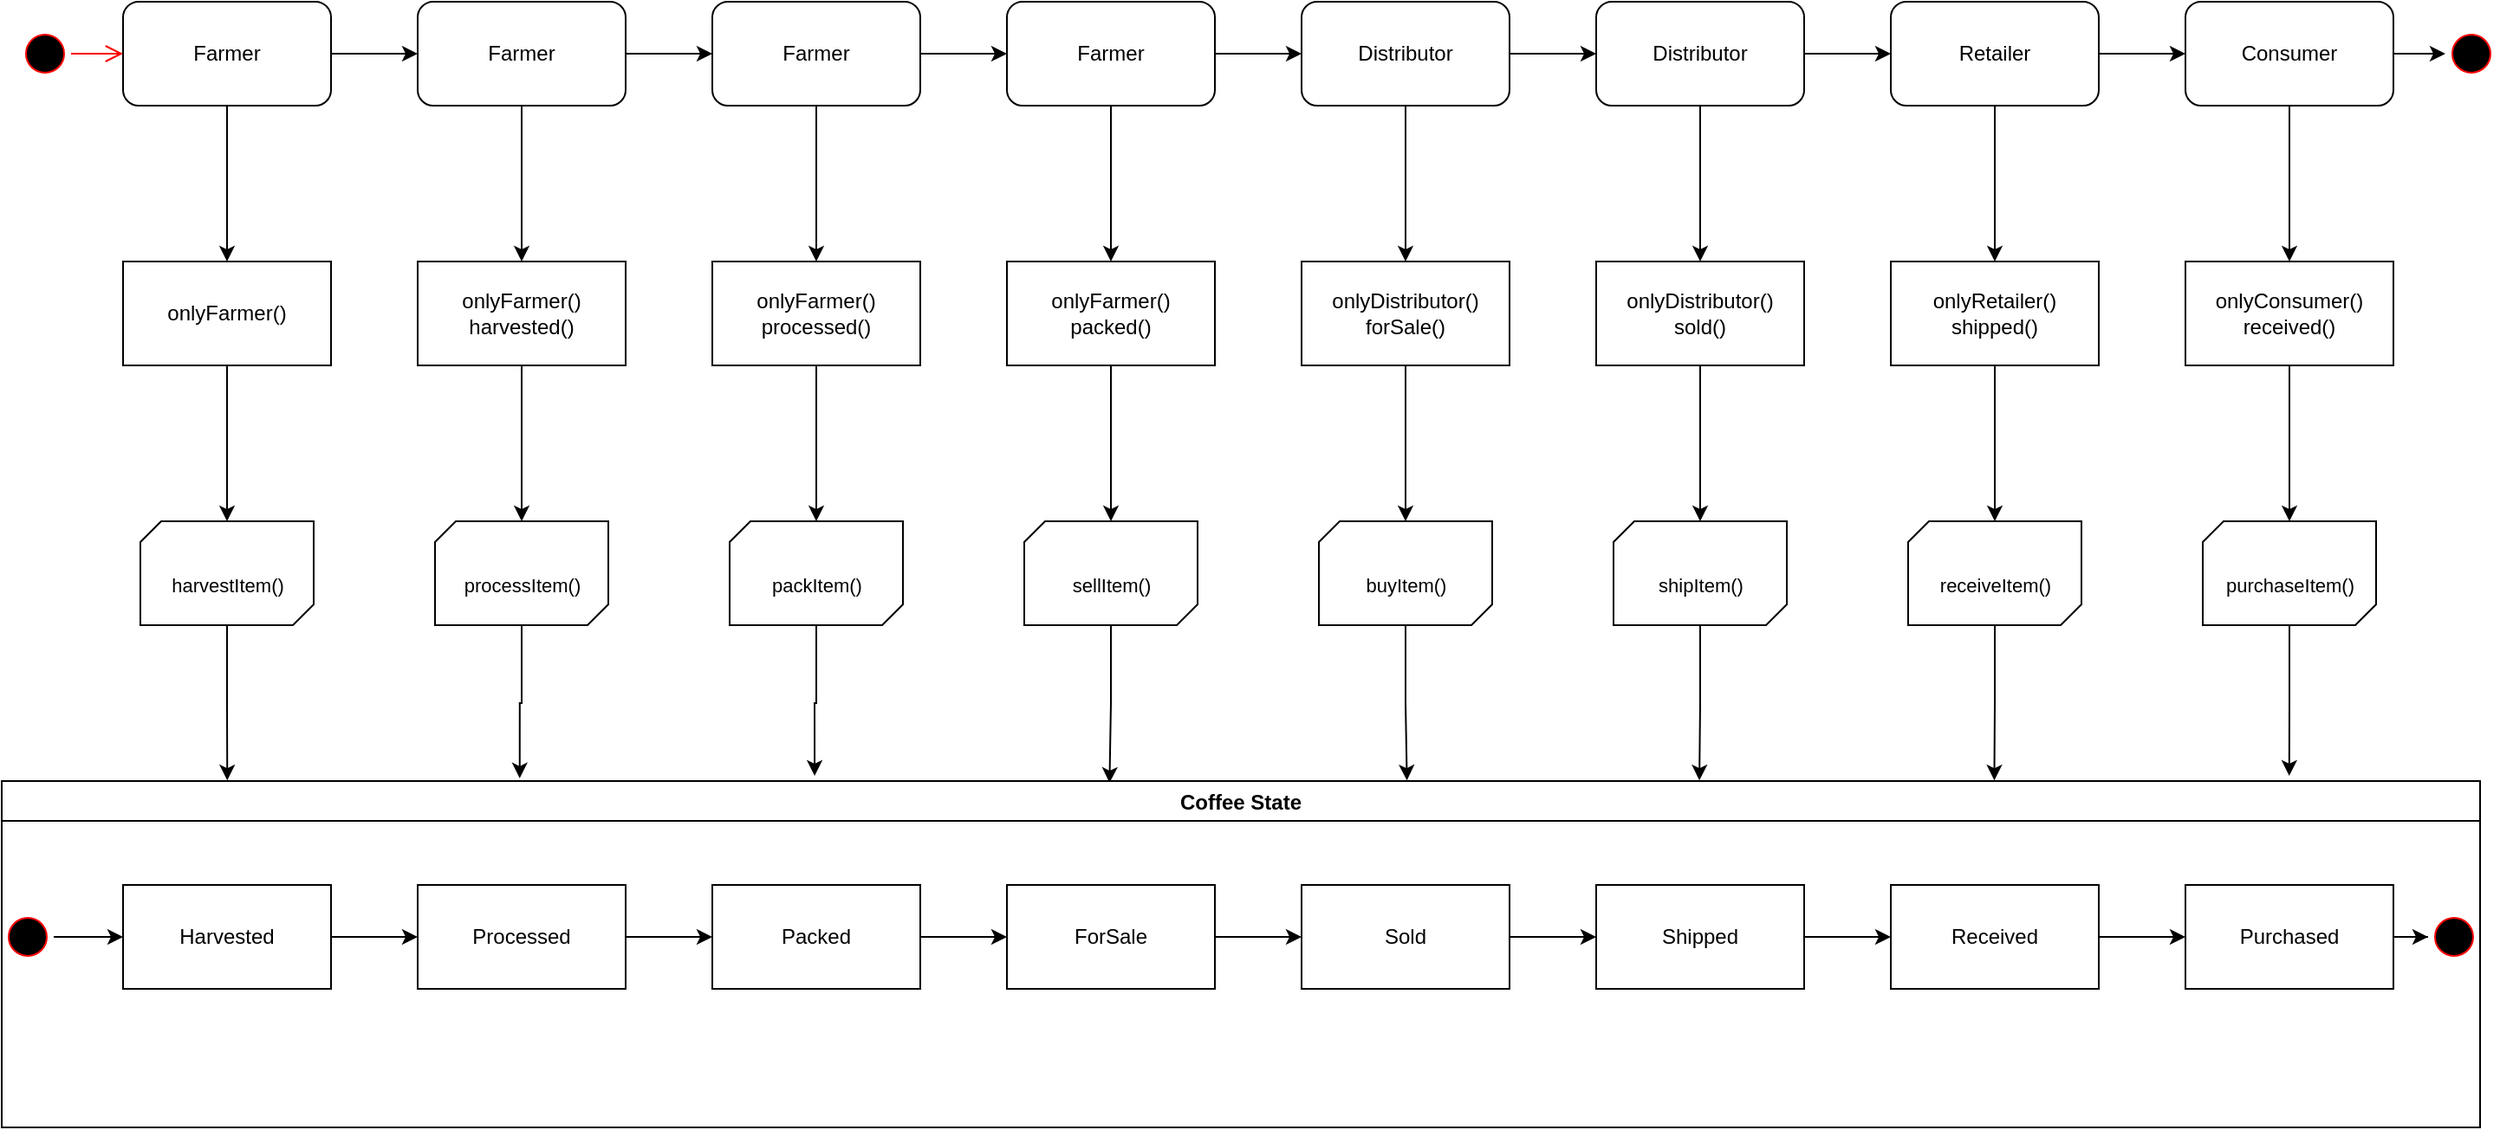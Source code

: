 <mxfile version="20.0.4" type="device"><diagram id="yYa4AWM4HHA2UmZr0HyQ" name="Page-1"><mxGraphModel dx="1476" dy="828" grid="0" gridSize="10" guides="1" tooltips="1" connect="1" arrows="1" fold="1" page="0" pageScale="1" pageWidth="850" pageHeight="1100" math="0" shadow="0"><root><mxCell id="0"/><mxCell id="1" parent="0"/><mxCell id="NcAbOJ56fvyjeW9e_mpx-53" style="edgeStyle=orthogonalEdgeStyle;rounded=0;orthogonalLoop=1;jettySize=auto;html=1;entryX=0;entryY=0.5;entryDx=0;entryDy=0;" edge="1" parent="1" source="NcAbOJ56fvyjeW9e_mpx-1" target="NcAbOJ56fvyjeW9e_mpx-3"><mxGeometry relative="1" as="geometry"/></mxCell><mxCell id="NcAbOJ56fvyjeW9e_mpx-60" style="edgeStyle=orthogonalEdgeStyle;rounded=0;orthogonalLoop=1;jettySize=auto;html=1;entryX=0.5;entryY=0;entryDx=0;entryDy=0;" edge="1" parent="1" source="NcAbOJ56fvyjeW9e_mpx-1" target="NcAbOJ56fvyjeW9e_mpx-10"><mxGeometry relative="1" as="geometry"/></mxCell><mxCell id="NcAbOJ56fvyjeW9e_mpx-1" value="Farmer" style="rounded=1;whiteSpace=wrap;html=1;" vertex="1" parent="1"><mxGeometry x="160" y="140" width="120" height="60" as="geometry"/></mxCell><mxCell id="NcAbOJ56fvyjeW9e_mpx-56" style="edgeStyle=orthogonalEdgeStyle;rounded=0;orthogonalLoop=1;jettySize=auto;html=1;entryX=0;entryY=0.5;entryDx=0;entryDy=0;" edge="1" parent="1" source="NcAbOJ56fvyjeW9e_mpx-2" target="NcAbOJ56fvyjeW9e_mpx-6"><mxGeometry relative="1" as="geometry"/></mxCell><mxCell id="NcAbOJ56fvyjeW9e_mpx-63" style="edgeStyle=orthogonalEdgeStyle;rounded=0;orthogonalLoop=1;jettySize=auto;html=1;entryX=0.5;entryY=0;entryDx=0;entryDy=0;" edge="1" parent="1" source="NcAbOJ56fvyjeW9e_mpx-2" target="NcAbOJ56fvyjeW9e_mpx-13"><mxGeometry relative="1" as="geometry"/></mxCell><mxCell id="NcAbOJ56fvyjeW9e_mpx-2" value="Farmer" style="rounded=1;whiteSpace=wrap;html=1;" vertex="1" parent="1"><mxGeometry x="670" y="140" width="120" height="60" as="geometry"/></mxCell><mxCell id="NcAbOJ56fvyjeW9e_mpx-54" style="edgeStyle=orthogonalEdgeStyle;rounded=0;orthogonalLoop=1;jettySize=auto;html=1;entryX=0;entryY=0.5;entryDx=0;entryDy=0;" edge="1" parent="1" source="NcAbOJ56fvyjeW9e_mpx-3" target="NcAbOJ56fvyjeW9e_mpx-7"><mxGeometry relative="1" as="geometry"/></mxCell><mxCell id="NcAbOJ56fvyjeW9e_mpx-61" style="edgeStyle=orthogonalEdgeStyle;rounded=0;orthogonalLoop=1;jettySize=auto;html=1;entryX=0.5;entryY=0;entryDx=0;entryDy=0;" edge="1" parent="1" source="NcAbOJ56fvyjeW9e_mpx-3" target="NcAbOJ56fvyjeW9e_mpx-11"><mxGeometry relative="1" as="geometry"/></mxCell><mxCell id="NcAbOJ56fvyjeW9e_mpx-3" value="Farmer" style="rounded=1;whiteSpace=wrap;html=1;" vertex="1" parent="1"><mxGeometry x="330" y="140" width="120" height="60" as="geometry"/></mxCell><mxCell id="NcAbOJ56fvyjeW9e_mpx-67" style="edgeStyle=orthogonalEdgeStyle;rounded=0;orthogonalLoop=1;jettySize=auto;html=1;entryX=0.5;entryY=0;entryDx=0;entryDy=0;" edge="1" parent="1" source="NcAbOJ56fvyjeW9e_mpx-4" target="NcAbOJ56fvyjeW9e_mpx-17"><mxGeometry relative="1" as="geometry"/></mxCell><mxCell id="NcAbOJ56fvyjeW9e_mpx-4" value="Consumer" style="rounded=1;whiteSpace=wrap;html=1;" vertex="1" parent="1"><mxGeometry x="1350" y="140" width="120" height="60" as="geometry"/></mxCell><mxCell id="NcAbOJ56fvyjeW9e_mpx-59" style="edgeStyle=orthogonalEdgeStyle;rounded=0;orthogonalLoop=1;jettySize=auto;html=1;entryX=0;entryY=0.5;entryDx=0;entryDy=0;" edge="1" parent="1" source="NcAbOJ56fvyjeW9e_mpx-5" target="NcAbOJ56fvyjeW9e_mpx-4"><mxGeometry relative="1" as="geometry"/></mxCell><mxCell id="NcAbOJ56fvyjeW9e_mpx-66" style="edgeStyle=orthogonalEdgeStyle;rounded=0;orthogonalLoop=1;jettySize=auto;html=1;entryX=0.5;entryY=0;entryDx=0;entryDy=0;" edge="1" parent="1" source="NcAbOJ56fvyjeW9e_mpx-5" target="NcAbOJ56fvyjeW9e_mpx-16"><mxGeometry relative="1" as="geometry"/></mxCell><mxCell id="NcAbOJ56fvyjeW9e_mpx-5" value="Retailer" style="rounded=1;whiteSpace=wrap;html=1;" vertex="1" parent="1"><mxGeometry x="1180" y="140" width="120" height="60" as="geometry"/></mxCell><mxCell id="NcAbOJ56fvyjeW9e_mpx-57" style="edgeStyle=orthogonalEdgeStyle;rounded=0;orthogonalLoop=1;jettySize=auto;html=1;entryX=0;entryY=0.5;entryDx=0;entryDy=0;" edge="1" parent="1" source="NcAbOJ56fvyjeW9e_mpx-6" target="NcAbOJ56fvyjeW9e_mpx-8"><mxGeometry relative="1" as="geometry"/></mxCell><mxCell id="NcAbOJ56fvyjeW9e_mpx-64" style="edgeStyle=orthogonalEdgeStyle;rounded=0;orthogonalLoop=1;jettySize=auto;html=1;entryX=0.5;entryY=0;entryDx=0;entryDy=0;" edge="1" parent="1" source="NcAbOJ56fvyjeW9e_mpx-6" target="NcAbOJ56fvyjeW9e_mpx-14"><mxGeometry relative="1" as="geometry"/></mxCell><mxCell id="NcAbOJ56fvyjeW9e_mpx-6" value="Distributor" style="rounded=1;whiteSpace=wrap;html=1;" vertex="1" parent="1"><mxGeometry x="840" y="140" width="120" height="60" as="geometry"/></mxCell><mxCell id="NcAbOJ56fvyjeW9e_mpx-55" style="edgeStyle=orthogonalEdgeStyle;rounded=0;orthogonalLoop=1;jettySize=auto;html=1;entryX=0;entryY=0.5;entryDx=0;entryDy=0;" edge="1" parent="1" source="NcAbOJ56fvyjeW9e_mpx-7" target="NcAbOJ56fvyjeW9e_mpx-2"><mxGeometry relative="1" as="geometry"/></mxCell><mxCell id="NcAbOJ56fvyjeW9e_mpx-62" style="edgeStyle=orthogonalEdgeStyle;rounded=0;orthogonalLoop=1;jettySize=auto;html=1;entryX=0.5;entryY=0;entryDx=0;entryDy=0;" edge="1" parent="1" source="NcAbOJ56fvyjeW9e_mpx-7" target="NcAbOJ56fvyjeW9e_mpx-12"><mxGeometry relative="1" as="geometry"/></mxCell><mxCell id="NcAbOJ56fvyjeW9e_mpx-7" value="Farmer" style="rounded=1;whiteSpace=wrap;html=1;" vertex="1" parent="1"><mxGeometry x="500" y="140" width="120" height="60" as="geometry"/></mxCell><mxCell id="NcAbOJ56fvyjeW9e_mpx-58" style="edgeStyle=orthogonalEdgeStyle;rounded=0;orthogonalLoop=1;jettySize=auto;html=1;entryX=0;entryY=0.5;entryDx=0;entryDy=0;" edge="1" parent="1" source="NcAbOJ56fvyjeW9e_mpx-8" target="NcAbOJ56fvyjeW9e_mpx-5"><mxGeometry relative="1" as="geometry"/></mxCell><mxCell id="NcAbOJ56fvyjeW9e_mpx-65" style="edgeStyle=orthogonalEdgeStyle;rounded=0;orthogonalLoop=1;jettySize=auto;html=1;entryX=0.5;entryY=0;entryDx=0;entryDy=0;" edge="1" parent="1" source="NcAbOJ56fvyjeW9e_mpx-8" target="NcAbOJ56fvyjeW9e_mpx-15"><mxGeometry relative="1" as="geometry"/></mxCell><mxCell id="NcAbOJ56fvyjeW9e_mpx-8" value="Distributor" style="rounded=1;whiteSpace=wrap;html=1;" vertex="1" parent="1"><mxGeometry x="1010" y="140" width="120" height="60" as="geometry"/></mxCell><mxCell id="NcAbOJ56fvyjeW9e_mpx-68" style="edgeStyle=orthogonalEdgeStyle;rounded=0;orthogonalLoop=1;jettySize=auto;html=1;entryX=0.5;entryY=0;entryDx=0;entryDy=0;entryPerimeter=0;" edge="1" parent="1" source="NcAbOJ56fvyjeW9e_mpx-10" target="NcAbOJ56fvyjeW9e_mpx-18"><mxGeometry relative="1" as="geometry"/></mxCell><mxCell id="NcAbOJ56fvyjeW9e_mpx-10" value="onlyFarmer()" style="rounded=0;whiteSpace=wrap;html=1;" vertex="1" parent="1"><mxGeometry x="160" y="290" width="120" height="60" as="geometry"/></mxCell><mxCell id="NcAbOJ56fvyjeW9e_mpx-69" style="edgeStyle=orthogonalEdgeStyle;rounded=0;orthogonalLoop=1;jettySize=auto;html=1;entryX=0.5;entryY=0;entryDx=0;entryDy=0;entryPerimeter=0;" edge="1" parent="1" source="NcAbOJ56fvyjeW9e_mpx-11" target="NcAbOJ56fvyjeW9e_mpx-19"><mxGeometry relative="1" as="geometry"/></mxCell><mxCell id="NcAbOJ56fvyjeW9e_mpx-11" value="onlyFarmer()&lt;br&gt;harvested()" style="rounded=0;whiteSpace=wrap;html=1;" vertex="1" parent="1"><mxGeometry x="330" y="290" width="120" height="60" as="geometry"/></mxCell><mxCell id="NcAbOJ56fvyjeW9e_mpx-70" style="edgeStyle=orthogonalEdgeStyle;rounded=0;orthogonalLoop=1;jettySize=auto;html=1;entryX=0.5;entryY=0;entryDx=0;entryDy=0;entryPerimeter=0;" edge="1" parent="1" source="NcAbOJ56fvyjeW9e_mpx-12" target="NcAbOJ56fvyjeW9e_mpx-20"><mxGeometry relative="1" as="geometry"/></mxCell><mxCell id="NcAbOJ56fvyjeW9e_mpx-12" value="onlyFarmer()&lt;br&gt;processed()" style="rounded=0;whiteSpace=wrap;html=1;" vertex="1" parent="1"><mxGeometry x="500" y="290" width="120" height="60" as="geometry"/></mxCell><mxCell id="NcAbOJ56fvyjeW9e_mpx-36" value="" style="edgeStyle=orthogonalEdgeStyle;rounded=0;orthogonalLoop=1;jettySize=auto;html=1;" edge="1" parent="1" source="NcAbOJ56fvyjeW9e_mpx-13" target="NcAbOJ56fvyjeW9e_mpx-21"><mxGeometry relative="1" as="geometry"/></mxCell><mxCell id="NcAbOJ56fvyjeW9e_mpx-13" value="onlyFarmer()&lt;br&gt;packed()" style="rounded=0;whiteSpace=wrap;html=1;" vertex="1" parent="1"><mxGeometry x="670" y="290" width="120" height="60" as="geometry"/></mxCell><mxCell id="NcAbOJ56fvyjeW9e_mpx-71" style="edgeStyle=orthogonalEdgeStyle;rounded=0;orthogonalLoop=1;jettySize=auto;html=1;entryX=0.5;entryY=0;entryDx=0;entryDy=0;entryPerimeter=0;" edge="1" parent="1" source="NcAbOJ56fvyjeW9e_mpx-14" target="NcAbOJ56fvyjeW9e_mpx-22"><mxGeometry relative="1" as="geometry"/></mxCell><mxCell id="NcAbOJ56fvyjeW9e_mpx-14" value="onlyDistributor()&lt;br&gt;forSale()" style="rounded=0;whiteSpace=wrap;html=1;" vertex="1" parent="1"><mxGeometry x="840" y="290" width="120" height="60" as="geometry"/></mxCell><mxCell id="NcAbOJ56fvyjeW9e_mpx-72" style="edgeStyle=orthogonalEdgeStyle;rounded=0;orthogonalLoop=1;jettySize=auto;html=1;entryX=0.5;entryY=0;entryDx=0;entryDy=0;entryPerimeter=0;" edge="1" parent="1" source="NcAbOJ56fvyjeW9e_mpx-15" target="NcAbOJ56fvyjeW9e_mpx-23"><mxGeometry relative="1" as="geometry"/></mxCell><mxCell id="NcAbOJ56fvyjeW9e_mpx-15" value="onlyDistributor()&lt;br&gt;sold()" style="rounded=0;whiteSpace=wrap;html=1;" vertex="1" parent="1"><mxGeometry x="1010" y="290" width="120" height="60" as="geometry"/></mxCell><mxCell id="NcAbOJ56fvyjeW9e_mpx-73" style="edgeStyle=orthogonalEdgeStyle;rounded=0;orthogonalLoop=1;jettySize=auto;html=1;entryX=0.5;entryY=0;entryDx=0;entryDy=0;entryPerimeter=0;" edge="1" parent="1" source="NcAbOJ56fvyjeW9e_mpx-16" target="NcAbOJ56fvyjeW9e_mpx-24"><mxGeometry relative="1" as="geometry"/></mxCell><mxCell id="NcAbOJ56fvyjeW9e_mpx-16" value="onlyRetailer()&lt;br&gt;shipped()" style="rounded=0;whiteSpace=wrap;html=1;" vertex="1" parent="1"><mxGeometry x="1180" y="290" width="120" height="60" as="geometry"/></mxCell><mxCell id="NcAbOJ56fvyjeW9e_mpx-74" style="edgeStyle=orthogonalEdgeStyle;rounded=0;orthogonalLoop=1;jettySize=auto;html=1;entryX=0.5;entryY=0;entryDx=0;entryDy=0;entryPerimeter=0;" edge="1" parent="1" source="NcAbOJ56fvyjeW9e_mpx-17" target="NcAbOJ56fvyjeW9e_mpx-25"><mxGeometry relative="1" as="geometry"/></mxCell><mxCell id="NcAbOJ56fvyjeW9e_mpx-17" value="onlyConsumer()&lt;br&gt;received()" style="rounded=0;whiteSpace=wrap;html=1;" vertex="1" parent="1"><mxGeometry x="1350" y="290" width="120" height="60" as="geometry"/></mxCell><mxCell id="NcAbOJ56fvyjeW9e_mpx-37" style="edgeStyle=orthogonalEdgeStyle;rounded=0;orthogonalLoop=1;jettySize=auto;html=1;entryX=0.091;entryY=-0.002;entryDx=0;entryDy=0;entryPerimeter=0;" edge="1" parent="1" source="NcAbOJ56fvyjeW9e_mpx-18" target="NcAbOJ56fvyjeW9e_mpx-26"><mxGeometry relative="1" as="geometry"/></mxCell><mxCell id="NcAbOJ56fvyjeW9e_mpx-18" value="&lt;span style=&quot;font-size: 11px; background-color: rgb(255, 255, 255);&quot;&gt;harvestItem()&lt;/span&gt;" style="verticalLabelPosition=center;verticalAlign=center;html=1;shape=mxgraph.basic.diag_snip_rect;dx=6;" vertex="1" parent="1"><mxGeometry x="170" y="440" width="100" height="60" as="geometry"/></mxCell><mxCell id="NcAbOJ56fvyjeW9e_mpx-38" style="edgeStyle=orthogonalEdgeStyle;rounded=0;orthogonalLoop=1;jettySize=auto;html=1;entryX=0.209;entryY=-0.008;entryDx=0;entryDy=0;entryPerimeter=0;" edge="1" parent="1" source="NcAbOJ56fvyjeW9e_mpx-19" target="NcAbOJ56fvyjeW9e_mpx-26"><mxGeometry relative="1" as="geometry"/></mxCell><mxCell id="NcAbOJ56fvyjeW9e_mpx-19" value="&lt;span style=&quot;font-size: 11px; background-color: rgb(255, 255, 255);&quot;&gt;processItem()&lt;/span&gt;" style="verticalLabelPosition=center;verticalAlign=center;html=1;shape=mxgraph.basic.diag_snip_rect;dx=6;" vertex="1" parent="1"><mxGeometry x="340" y="440" width="100" height="60" as="geometry"/></mxCell><mxCell id="NcAbOJ56fvyjeW9e_mpx-39" style="edgeStyle=orthogonalEdgeStyle;rounded=0;orthogonalLoop=1;jettySize=auto;html=1;entryX=0.328;entryY=-0.015;entryDx=0;entryDy=0;entryPerimeter=0;" edge="1" parent="1" source="NcAbOJ56fvyjeW9e_mpx-20" target="NcAbOJ56fvyjeW9e_mpx-26"><mxGeometry relative="1" as="geometry"/></mxCell><mxCell id="NcAbOJ56fvyjeW9e_mpx-20" value="&lt;span style=&quot;font-size: 11px; background-color: rgb(255, 255, 255);&quot;&gt;packItem()&lt;/span&gt;" style="verticalLabelPosition=center;verticalAlign=center;html=1;shape=mxgraph.basic.diag_snip_rect;dx=6;" vertex="1" parent="1"><mxGeometry x="510" y="440" width="100" height="60" as="geometry"/></mxCell><mxCell id="NcAbOJ56fvyjeW9e_mpx-41" style="edgeStyle=orthogonalEdgeStyle;rounded=0;orthogonalLoop=1;jettySize=auto;html=1;entryX=0.447;entryY=0.005;entryDx=0;entryDy=0;entryPerimeter=0;" edge="1" parent="1" source="NcAbOJ56fvyjeW9e_mpx-21" target="NcAbOJ56fvyjeW9e_mpx-26"><mxGeometry relative="1" as="geometry"/></mxCell><mxCell id="NcAbOJ56fvyjeW9e_mpx-21" value="&lt;span style=&quot;font-size: 11px; background-color: rgb(255, 255, 255);&quot;&gt;sellItem()&lt;/span&gt;" style="verticalLabelPosition=center;verticalAlign=center;html=1;shape=mxgraph.basic.diag_snip_rect;dx=6;" vertex="1" parent="1"><mxGeometry x="680" y="440" width="100" height="60" as="geometry"/></mxCell><mxCell id="NcAbOJ56fvyjeW9e_mpx-42" style="edgeStyle=orthogonalEdgeStyle;rounded=0;orthogonalLoop=1;jettySize=auto;html=1;entryX=0.567;entryY=-0.002;entryDx=0;entryDy=0;entryPerimeter=0;" edge="1" parent="1" source="NcAbOJ56fvyjeW9e_mpx-22" target="NcAbOJ56fvyjeW9e_mpx-26"><mxGeometry relative="1" as="geometry"/></mxCell><mxCell id="NcAbOJ56fvyjeW9e_mpx-22" value="&lt;span style=&quot;font-size: 11px; background-color: rgb(255, 255, 255);&quot;&gt;buyItem()&lt;/span&gt;" style="verticalLabelPosition=center;verticalAlign=center;html=1;shape=mxgraph.basic.diag_snip_rect;dx=6;" vertex="1" parent="1"><mxGeometry x="850" y="440" width="100" height="60" as="geometry"/></mxCell><mxCell id="NcAbOJ56fvyjeW9e_mpx-43" style="edgeStyle=orthogonalEdgeStyle;rounded=0;orthogonalLoop=1;jettySize=auto;html=1;entryX=0.685;entryY=-0.002;entryDx=0;entryDy=0;entryPerimeter=0;" edge="1" parent="1" source="NcAbOJ56fvyjeW9e_mpx-23" target="NcAbOJ56fvyjeW9e_mpx-26"><mxGeometry relative="1" as="geometry"/></mxCell><mxCell id="NcAbOJ56fvyjeW9e_mpx-23" value="&lt;span style=&quot;font-size: 11px; background-color: rgb(255, 255, 255);&quot;&gt;shipItem()&lt;/span&gt;" style="verticalLabelPosition=center;verticalAlign=center;html=1;shape=mxgraph.basic.diag_snip_rect;dx=6;" vertex="1" parent="1"><mxGeometry x="1020" y="440" width="100" height="60" as="geometry"/></mxCell><mxCell id="NcAbOJ56fvyjeW9e_mpx-44" style="edgeStyle=orthogonalEdgeStyle;rounded=0;orthogonalLoop=1;jettySize=auto;html=1;entryX=0.804;entryY=-0.002;entryDx=0;entryDy=0;entryPerimeter=0;" edge="1" parent="1" source="NcAbOJ56fvyjeW9e_mpx-24" target="NcAbOJ56fvyjeW9e_mpx-26"><mxGeometry relative="1" as="geometry"/></mxCell><mxCell id="NcAbOJ56fvyjeW9e_mpx-24" value="&lt;span style=&quot;font-size: 11px; background-color: rgb(255, 255, 255);&quot;&gt;receiveItem()&lt;/span&gt;" style="verticalLabelPosition=center;verticalAlign=center;html=1;shape=mxgraph.basic.diag_snip_rect;dx=6;" vertex="1" parent="1"><mxGeometry x="1190" y="440" width="100" height="60" as="geometry"/></mxCell><mxCell id="NcAbOJ56fvyjeW9e_mpx-45" style="edgeStyle=orthogonalEdgeStyle;rounded=0;orthogonalLoop=1;jettySize=auto;html=1;entryX=0.923;entryY=-0.015;entryDx=0;entryDy=0;entryPerimeter=0;" edge="1" parent="1" source="NcAbOJ56fvyjeW9e_mpx-25" target="NcAbOJ56fvyjeW9e_mpx-26"><mxGeometry relative="1" as="geometry"/></mxCell><mxCell id="NcAbOJ56fvyjeW9e_mpx-25" value="&lt;span style=&quot;font-size: 11px; background-color: rgb(255, 255, 255);&quot;&gt;purchaseItem()&lt;/span&gt;" style="verticalLabelPosition=center;verticalAlign=center;html=1;shape=mxgraph.basic.diag_snip_rect;dx=6;" vertex="1" parent="1"><mxGeometry x="1360" y="440" width="100" height="60" as="geometry"/></mxCell><mxCell id="NcAbOJ56fvyjeW9e_mpx-26" value="Coffee State" style="swimlane;" vertex="1" parent="1"><mxGeometry x="90" y="590" width="1430" height="200" as="geometry"/></mxCell><mxCell id="NcAbOJ56fvyjeW9e_mpx-46" style="edgeStyle=orthogonalEdgeStyle;rounded=0;orthogonalLoop=1;jettySize=auto;html=1;entryX=0;entryY=0.5;entryDx=0;entryDy=0;" edge="1" parent="NcAbOJ56fvyjeW9e_mpx-26" source="NcAbOJ56fvyjeW9e_mpx-27" target="NcAbOJ56fvyjeW9e_mpx-28"><mxGeometry relative="1" as="geometry"/></mxCell><mxCell id="NcAbOJ56fvyjeW9e_mpx-27" value="Harvested" style="rounded=0;whiteSpace=wrap;html=1;" vertex="1" parent="NcAbOJ56fvyjeW9e_mpx-26"><mxGeometry x="70" y="60" width="120" height="60" as="geometry"/></mxCell><mxCell id="NcAbOJ56fvyjeW9e_mpx-47" style="edgeStyle=orthogonalEdgeStyle;rounded=0;orthogonalLoop=1;jettySize=auto;html=1;entryX=0;entryY=0.5;entryDx=0;entryDy=0;" edge="1" parent="NcAbOJ56fvyjeW9e_mpx-26" source="NcAbOJ56fvyjeW9e_mpx-28" target="NcAbOJ56fvyjeW9e_mpx-29"><mxGeometry relative="1" as="geometry"/></mxCell><mxCell id="NcAbOJ56fvyjeW9e_mpx-28" value="Processed" style="rounded=0;whiteSpace=wrap;html=1;" vertex="1" parent="NcAbOJ56fvyjeW9e_mpx-26"><mxGeometry x="240" y="60" width="120" height="60" as="geometry"/></mxCell><mxCell id="NcAbOJ56fvyjeW9e_mpx-48" style="edgeStyle=orthogonalEdgeStyle;rounded=0;orthogonalLoop=1;jettySize=auto;html=1;entryX=0;entryY=0.5;entryDx=0;entryDy=0;" edge="1" parent="NcAbOJ56fvyjeW9e_mpx-26" source="NcAbOJ56fvyjeW9e_mpx-29" target="NcAbOJ56fvyjeW9e_mpx-30"><mxGeometry relative="1" as="geometry"/></mxCell><mxCell id="NcAbOJ56fvyjeW9e_mpx-29" value="Packed" style="rounded=0;whiteSpace=wrap;html=1;" vertex="1" parent="NcAbOJ56fvyjeW9e_mpx-26"><mxGeometry x="410" y="60" width="120" height="60" as="geometry"/></mxCell><mxCell id="NcAbOJ56fvyjeW9e_mpx-49" style="edgeStyle=orthogonalEdgeStyle;rounded=0;orthogonalLoop=1;jettySize=auto;html=1;entryX=0;entryY=0.5;entryDx=0;entryDy=0;" edge="1" parent="NcAbOJ56fvyjeW9e_mpx-26" source="NcAbOJ56fvyjeW9e_mpx-30" target="NcAbOJ56fvyjeW9e_mpx-31"><mxGeometry relative="1" as="geometry"/></mxCell><mxCell id="NcAbOJ56fvyjeW9e_mpx-30" value="ForSale" style="rounded=0;whiteSpace=wrap;html=1;" vertex="1" parent="NcAbOJ56fvyjeW9e_mpx-26"><mxGeometry x="580" y="60" width="120" height="60" as="geometry"/></mxCell><mxCell id="NcAbOJ56fvyjeW9e_mpx-50" style="edgeStyle=orthogonalEdgeStyle;rounded=0;orthogonalLoop=1;jettySize=auto;html=1;entryX=0;entryY=0.5;entryDx=0;entryDy=0;" edge="1" parent="NcAbOJ56fvyjeW9e_mpx-26" source="NcAbOJ56fvyjeW9e_mpx-31" target="NcAbOJ56fvyjeW9e_mpx-32"><mxGeometry relative="1" as="geometry"/></mxCell><mxCell id="NcAbOJ56fvyjeW9e_mpx-31" value="Sold" style="rounded=0;whiteSpace=wrap;html=1;" vertex="1" parent="NcAbOJ56fvyjeW9e_mpx-26"><mxGeometry x="750" y="60" width="120" height="60" as="geometry"/></mxCell><mxCell id="NcAbOJ56fvyjeW9e_mpx-51" style="edgeStyle=orthogonalEdgeStyle;rounded=0;orthogonalLoop=1;jettySize=auto;html=1;entryX=0;entryY=0.5;entryDx=0;entryDy=0;" edge="1" parent="NcAbOJ56fvyjeW9e_mpx-26" source="NcAbOJ56fvyjeW9e_mpx-32" target="NcAbOJ56fvyjeW9e_mpx-33"><mxGeometry relative="1" as="geometry"/></mxCell><mxCell id="NcAbOJ56fvyjeW9e_mpx-32" value="Shipped" style="rounded=0;whiteSpace=wrap;html=1;" vertex="1" parent="NcAbOJ56fvyjeW9e_mpx-26"><mxGeometry x="920" y="60" width="120" height="60" as="geometry"/></mxCell><mxCell id="NcAbOJ56fvyjeW9e_mpx-52" style="edgeStyle=orthogonalEdgeStyle;rounded=0;orthogonalLoop=1;jettySize=auto;html=1;entryX=0;entryY=0.5;entryDx=0;entryDy=0;" edge="1" parent="NcAbOJ56fvyjeW9e_mpx-26" source="NcAbOJ56fvyjeW9e_mpx-33" target="NcAbOJ56fvyjeW9e_mpx-34"><mxGeometry relative="1" as="geometry"/></mxCell><mxCell id="NcAbOJ56fvyjeW9e_mpx-33" value="Received" style="rounded=0;whiteSpace=wrap;html=1;" vertex="1" parent="NcAbOJ56fvyjeW9e_mpx-26"><mxGeometry x="1090" y="60" width="120" height="60" as="geometry"/></mxCell><mxCell id="NcAbOJ56fvyjeW9e_mpx-34" value="Purchased" style="rounded=0;whiteSpace=wrap;html=1;" vertex="1" parent="NcAbOJ56fvyjeW9e_mpx-26"><mxGeometry x="1260" y="60" width="120" height="60" as="geometry"/></mxCell><mxCell id="NcAbOJ56fvyjeW9e_mpx-83" style="edgeStyle=orthogonalEdgeStyle;rounded=0;orthogonalLoop=1;jettySize=auto;html=1;" edge="1" parent="NcAbOJ56fvyjeW9e_mpx-26" source="NcAbOJ56fvyjeW9e_mpx-81" target="NcAbOJ56fvyjeW9e_mpx-27"><mxGeometry relative="1" as="geometry"/></mxCell><mxCell id="NcAbOJ56fvyjeW9e_mpx-81" value="" style="ellipse;html=1;shape=startState;fillColor=#000000;strokeColor=#ff0000;" vertex="1" parent="NcAbOJ56fvyjeW9e_mpx-26"><mxGeometry y="75" width="30" height="30" as="geometry"/></mxCell><mxCell id="NcAbOJ56fvyjeW9e_mpx-85" style="edgeStyle=orthogonalEdgeStyle;rounded=0;orthogonalLoop=1;jettySize=auto;html=1;" edge="1" parent="NcAbOJ56fvyjeW9e_mpx-26" source="NcAbOJ56fvyjeW9e_mpx-34" target="NcAbOJ56fvyjeW9e_mpx-80"><mxGeometry relative="1" as="geometry"/></mxCell><mxCell id="NcAbOJ56fvyjeW9e_mpx-80" value="" style="ellipse;html=1;shape=startState;fillColor=#000000;strokeColor=#ff0000;" vertex="1" parent="NcAbOJ56fvyjeW9e_mpx-26"><mxGeometry x="1400" y="75" width="30" height="30" as="geometry"/></mxCell><mxCell id="NcAbOJ56fvyjeW9e_mpx-75" value="" style="ellipse;html=1;shape=startState;fillColor=#000000;strokeColor=#ff0000;" vertex="1" parent="1"><mxGeometry x="100" y="155" width="30" height="30" as="geometry"/></mxCell><mxCell id="NcAbOJ56fvyjeW9e_mpx-76" value="" style="edgeStyle=orthogonalEdgeStyle;html=1;verticalAlign=bottom;endArrow=open;endSize=8;strokeColor=#ff0000;rounded=0;entryX=0;entryY=0.5;entryDx=0;entryDy=0;" edge="1" source="NcAbOJ56fvyjeW9e_mpx-75" parent="1" target="NcAbOJ56fvyjeW9e_mpx-1"><mxGeometry relative="1" as="geometry"><mxPoint x="115" y="250" as="targetPoint"/></mxGeometry></mxCell><mxCell id="NcAbOJ56fvyjeW9e_mpx-79" style="edgeStyle=orthogonalEdgeStyle;rounded=0;orthogonalLoop=1;jettySize=auto;html=1;exitX=1;exitY=0.5;exitDx=0;exitDy=0;entryX=0;entryY=0.5;entryDx=0;entryDy=0;" edge="1" parent="1" source="NcAbOJ56fvyjeW9e_mpx-4" target="NcAbOJ56fvyjeW9e_mpx-77"><mxGeometry relative="1" as="geometry"/></mxCell><mxCell id="NcAbOJ56fvyjeW9e_mpx-77" value="" style="ellipse;html=1;shape=startState;fillColor=#000000;strokeColor=#ff0000;" vertex="1" parent="1"><mxGeometry x="1500" y="155" width="30" height="30" as="geometry"/></mxCell></root></mxGraphModel></diagram></mxfile>